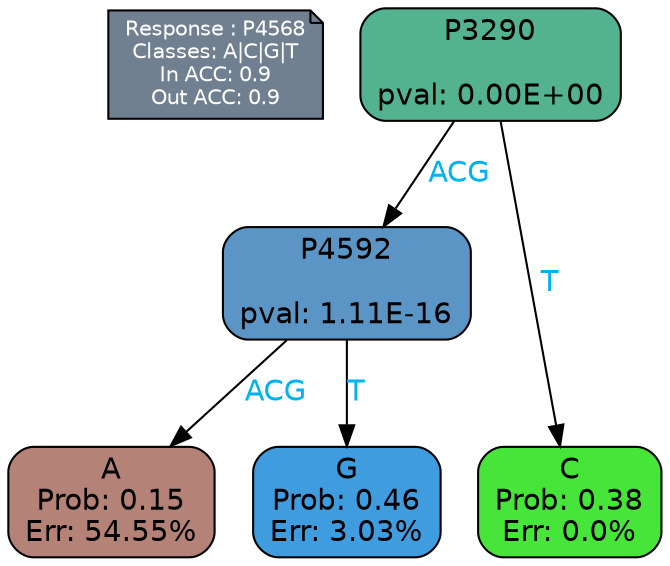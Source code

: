 digraph Tree {
node [shape=box, style="filled, rounded", color="black", fontname=helvetica] ;
graph [ranksep=equally, splines=polylines, bgcolor=transparent, dpi=600] ;
edge [fontname=helvetica] ;
LEGEND [label="Response : P4568
Classes: A|C|G|T
In ACC: 0.9
Out ACC: 0.9
",shape=note,align=left,style=filled,fillcolor="slategray",fontcolor="white",fontsize=10];1 [label="P3290

pval: 0.00E+00", fillcolor="#53b390"] ;
2 [label="P4592

pval: 1.11E-16", fillcolor="#5b95c5"] ;
3 [label="A
Prob: 0.15
Err: 54.55%", fillcolor="#b48277"] ;
4 [label="G
Prob: 0.46
Err: 3.03%", fillcolor="#3e9cdf"] ;
5 [label="C
Prob: 0.38
Err: 0.0%", fillcolor="#47e539"] ;
1 -> 2 [label="ACG",fontcolor=deepskyblue2] ;
1 -> 5 [label="T",fontcolor=deepskyblue2] ;
2 -> 3 [label="ACG",fontcolor=deepskyblue2] ;
2 -> 4 [label="T",fontcolor=deepskyblue2] ;
{rank = same; 3;4;5;}{rank = same; LEGEND;1;}}